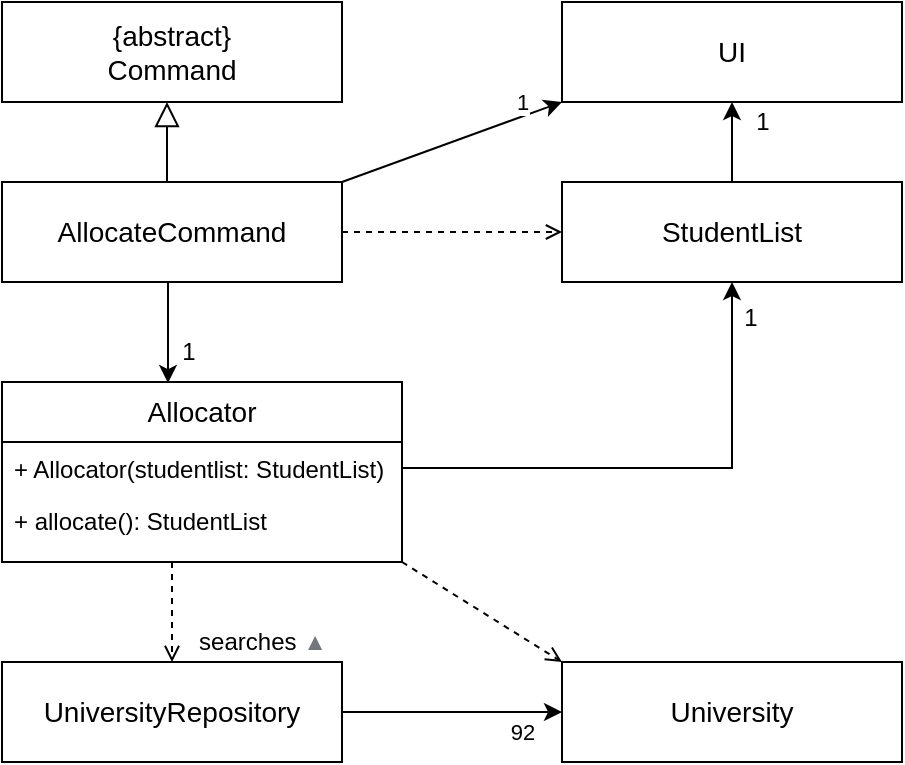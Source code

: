 <mxfile version="24.8.0">
  <diagram id="C5RBs43oDa-KdzZeNtuy" name="Page-1">
    <mxGraphModel dx="794" dy="505" grid="1" gridSize="10" guides="1" tooltips="1" connect="1" arrows="1" fold="1" page="1" pageScale="1" pageWidth="827" pageHeight="1169" math="0" shadow="0">
      <root>
        <mxCell id="WIyWlLk6GJQsqaUBKTNV-0" />
        <mxCell id="WIyWlLk6GJQsqaUBKTNV-1" parent="WIyWlLk6GJQsqaUBKTNV-0" />
        <mxCell id="WchzIW1Hm6tCxQcgNU3Z-23" style="rounded=0;orthogonalLoop=1;jettySize=auto;html=1;exitX=1;exitY=1;exitDx=0;exitDy=0;entryX=0;entryY=0;entryDx=0;entryDy=0;dashed=1;endArrow=open;endFill=0;" edge="1" parent="WIyWlLk6GJQsqaUBKTNV-1" source="zkfFHV4jXpPFQw0GAbJ--6" target="WchzIW1Hm6tCxQcgNU3Z-21">
          <mxGeometry relative="1" as="geometry" />
        </mxCell>
        <mxCell id="zkfFHV4jXpPFQw0GAbJ--6" value="Allocator" style="swimlane;fontStyle=0;align=center;verticalAlign=top;childLayout=stackLayout;horizontal=1;startSize=30;horizontalStack=0;resizeParent=1;resizeLast=0;collapsible=1;marginBottom=0;rounded=0;shadow=0;strokeWidth=1;fontSize=14;" parent="WIyWlLk6GJQsqaUBKTNV-1" vertex="1">
          <mxGeometry x="140" y="300" width="200" height="90" as="geometry">
            <mxRectangle x="130" y="380" width="160" height="26" as="alternateBounds" />
          </mxGeometry>
        </mxCell>
        <mxCell id="zkfFHV4jXpPFQw0GAbJ--11" value="+ Allocator(studentlist: StudentList)" style="text;align=left;verticalAlign=top;spacingLeft=4;spacingRight=4;overflow=hidden;rotatable=0;points=[[0,0.5],[1,0.5]];portConstraint=eastwest;fontFamily=Helvetica;" parent="zkfFHV4jXpPFQw0GAbJ--6" vertex="1">
          <mxGeometry y="30" width="200" height="26" as="geometry" />
        </mxCell>
        <mxCell id="WchzIW1Hm6tCxQcgNU3Z-1" value="+ allocate(): StudentList" style="text;align=left;verticalAlign=top;spacingLeft=4;spacingRight=4;overflow=hidden;rotatable=0;points=[[0,0.5],[1,0.5]];portConstraint=eastwest;" vertex="1" parent="zkfFHV4jXpPFQw0GAbJ--6">
          <mxGeometry y="56" width="200" height="24" as="geometry" />
        </mxCell>
        <mxCell id="zkfFHV4jXpPFQw0GAbJ--16" value="" style="endArrow=block;endSize=10;endFill=0;shadow=0;strokeWidth=1;rounded=0;curved=0;edgeStyle=elbowEdgeStyle;elbow=vertical;" parent="WIyWlLk6GJQsqaUBKTNV-1" edge="1">
          <mxGeometry width="160" relative="1" as="geometry">
            <mxPoint x="222.5" y="200" as="sourcePoint" />
            <mxPoint x="222.5" y="160" as="targetPoint" />
            <Array as="points" />
          </mxGeometry>
        </mxCell>
        <mxCell id="WchzIW1Hm6tCxQcgNU3Z-17" style="edgeStyle=orthogonalEdgeStyle;rounded=0;orthogonalLoop=1;jettySize=auto;html=1;entryX=0;entryY=0.5;entryDx=0;entryDy=0;dashed=1;endArrow=open;endFill=0;" edge="1" parent="WIyWlLk6GJQsqaUBKTNV-1" source="WchzIW1Hm6tCxQcgNU3Z-6" target="WchzIW1Hm6tCxQcgNU3Z-16">
          <mxGeometry relative="1" as="geometry" />
        </mxCell>
        <mxCell id="WchzIW1Hm6tCxQcgNU3Z-29" value="1" style="rounded=0;orthogonalLoop=1;jettySize=auto;html=1;exitX=1;exitY=0;exitDx=0;exitDy=0;entryX=0;entryY=1;entryDx=0;entryDy=0;" edge="1" parent="WIyWlLk6GJQsqaUBKTNV-1" source="WchzIW1Hm6tCxQcgNU3Z-6" target="WchzIW1Hm6tCxQcgNU3Z-25">
          <mxGeometry x="0.679" y="7" relative="1" as="geometry">
            <mxPoint as="offset" />
          </mxGeometry>
        </mxCell>
        <mxCell id="WchzIW1Hm6tCxQcgNU3Z-6" value="&lt;font style=&quot;font-size: 14px;&quot;&gt;AllocateCommand&lt;/font&gt;" style="rounded=0;whiteSpace=wrap;html=1;" vertex="1" parent="WIyWlLk6GJQsqaUBKTNV-1">
          <mxGeometry x="140" y="200" width="170" height="50" as="geometry" />
        </mxCell>
        <mxCell id="WchzIW1Hm6tCxQcgNU3Z-8" value="&lt;font style=&quot;font-size: 14px;&quot;&gt;{abstract}&lt;/font&gt;&lt;div style=&quot;font-size: 14px;&quot;&gt;&lt;font style=&quot;font-size: 14px;&quot;&gt;Command&lt;/font&gt;&lt;/div&gt;" style="rounded=0;whiteSpace=wrap;html=1;" vertex="1" parent="WIyWlLk6GJQsqaUBKTNV-1">
          <mxGeometry x="140" y="110" width="170" height="50" as="geometry" />
        </mxCell>
        <object label="1" id="WchzIW1Hm6tCxQcgNU3Z-14">
          <mxCell style="edgeStyle=orthogonalEdgeStyle;rounded=0;orthogonalLoop=1;jettySize=auto;html=1;exitX=0.5;exitY=1;exitDx=0;exitDy=0;entryX=0.415;entryY=0.006;entryDx=0;entryDy=0;entryPerimeter=0;align=center;verticalAlign=middle;spacingLeft=20;fontSize=12;spacingBottom=0;spacingTop=20;" edge="1" parent="WIyWlLk6GJQsqaUBKTNV-1" source="WchzIW1Hm6tCxQcgNU3Z-6" target="zkfFHV4jXpPFQw0GAbJ--6">
            <mxGeometry relative="1" as="geometry">
              <Array as="points">
                <mxPoint x="223" y="280" />
                <mxPoint x="223" y="280" />
              </Array>
            </mxGeometry>
          </mxCell>
        </object>
        <mxCell id="WchzIW1Hm6tCxQcgNU3Z-28" value="1" style="edgeStyle=orthogonalEdgeStyle;rounded=0;orthogonalLoop=1;jettySize=auto;html=1;exitX=0.5;exitY=0;exitDx=0;exitDy=0;fontSize=12;" edge="1" parent="WIyWlLk6GJQsqaUBKTNV-1" source="WchzIW1Hm6tCxQcgNU3Z-16" target="WchzIW1Hm6tCxQcgNU3Z-25">
          <mxGeometry x="0.5" y="-15" relative="1" as="geometry">
            <mxPoint as="offset" />
          </mxGeometry>
        </mxCell>
        <mxCell id="WchzIW1Hm6tCxQcgNU3Z-16" value="&lt;font style=&quot;font-size: 14px;&quot;&gt;StudentList&lt;/font&gt;" style="rounded=0;whiteSpace=wrap;html=1;" vertex="1" parent="WIyWlLk6GJQsqaUBKTNV-1">
          <mxGeometry x="420" y="200" width="170" height="50" as="geometry" />
        </mxCell>
        <mxCell id="WchzIW1Hm6tCxQcgNU3Z-18" value="1" style="edgeStyle=orthogonalEdgeStyle;rounded=0;orthogonalLoop=1;jettySize=auto;html=1;entryX=0.5;entryY=1;entryDx=0;entryDy=0;verticalAlign=middle;labelPosition=center;verticalLabelPosition=middle;align=center;spacingTop=0;spacingBottom=150;fontSize=12;spacingLeft=90;" edge="1" parent="WIyWlLk6GJQsqaUBKTNV-1" source="zkfFHV4jXpPFQw0GAbJ--11" target="WchzIW1Hm6tCxQcgNU3Z-16">
          <mxGeometry relative="1" as="geometry" />
        </mxCell>
        <mxCell id="WchzIW1Hm6tCxQcgNU3Z-24" value="92" style="edgeStyle=orthogonalEdgeStyle;rounded=0;orthogonalLoop=1;jettySize=auto;html=1;entryX=0;entryY=0.5;entryDx=0;entryDy=0;spacingLeft=70;spacingBottom=0;spacingTop=20;" edge="1" parent="WIyWlLk6GJQsqaUBKTNV-1" source="WchzIW1Hm6tCxQcgNU3Z-20" target="WchzIW1Hm6tCxQcgNU3Z-21">
          <mxGeometry relative="1" as="geometry" />
        </mxCell>
        <mxCell id="WchzIW1Hm6tCxQcgNU3Z-20" value="&lt;font style=&quot;font-size: 14px;&quot;&gt;UniversityRepository&lt;/font&gt;" style="rounded=0;whiteSpace=wrap;html=1;" vertex="1" parent="WIyWlLk6GJQsqaUBKTNV-1">
          <mxGeometry x="140" y="440" width="170" height="50" as="geometry" />
        </mxCell>
        <mxCell id="WchzIW1Hm6tCxQcgNU3Z-21" value="&lt;font style=&quot;font-size: 14px;&quot;&gt;University&lt;/font&gt;" style="rounded=0;whiteSpace=wrap;html=1;" vertex="1" parent="WIyWlLk6GJQsqaUBKTNV-1">
          <mxGeometry x="420" y="440" width="170" height="50" as="geometry" />
        </mxCell>
        <mxCell id="WchzIW1Hm6tCxQcgNU3Z-22" value="searches&amp;nbsp;&lt;span style=&quot;color: rgb(113, 119, 125); font-family: Arial, Helvetica, sans-serif; font-size: 12px; text-align: left; text-wrap-mode: wrap;&quot;&gt;▲&lt;/span&gt;" style="edgeStyle=orthogonalEdgeStyle;rounded=0;orthogonalLoop=1;jettySize=auto;html=1;dashed=1;fontSize=12;endArrow=open;endFill=0;" edge="1" parent="WIyWlLk6GJQsqaUBKTNV-1" source="zkfFHV4jXpPFQw0GAbJ--6">
          <mxGeometry x="0.6" y="45" relative="1" as="geometry">
            <mxPoint x="225" y="440" as="targetPoint" />
            <Array as="points">
              <mxPoint x="225" y="438" />
            </Array>
            <mxPoint as="offset" />
          </mxGeometry>
        </mxCell>
        <mxCell id="WchzIW1Hm6tCxQcgNU3Z-25" value="&lt;font style=&quot;font-size: 14px;&quot;&gt;UI&lt;/font&gt;" style="rounded=0;whiteSpace=wrap;html=1;" vertex="1" parent="WIyWlLk6GJQsqaUBKTNV-1">
          <mxGeometry x="420" y="110" width="170" height="50" as="geometry" />
        </mxCell>
      </root>
    </mxGraphModel>
  </diagram>
</mxfile>
